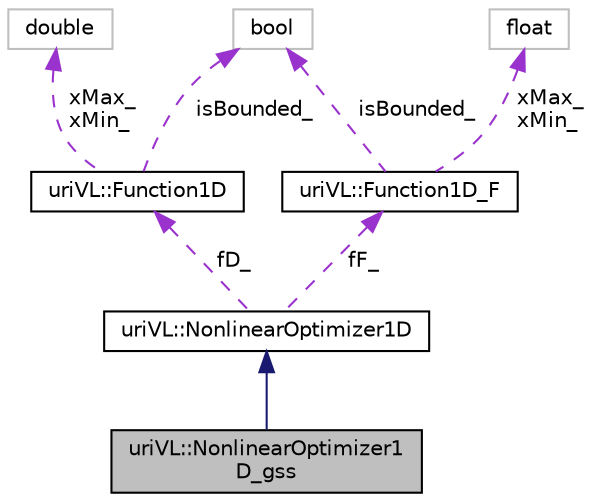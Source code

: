 digraph "uriVL::NonlinearOptimizer1D_gss"
{
  edge [fontname="Helvetica",fontsize="10",labelfontname="Helvetica",labelfontsize="10"];
  node [fontname="Helvetica",fontsize="10",shape=record];
  Node1 [label="uriVL::NonlinearOptimizer1\lD_gss",height=0.2,width=0.4,color="black", fillcolor="grey75", style="filled", fontcolor="black"];
  Node2 -> Node1 [dir="back",color="midnightblue",fontsize="10",style="solid",fontname="Helvetica"];
  Node2 [label="uriVL::NonlinearOptimizer1D",height=0.2,width=0.4,color="black", fillcolor="white", style="filled",URL="$classuriVL_1_1NonlinearOptimizer1D.html",tooltip="Pure virtual parent class for all 1-dimensional optimizers Its subclasses will actually implement an ..."];
  Node3 -> Node2 [dir="back",color="darkorchid3",fontsize="10",style="dashed",label=" fD_" ,fontname="Helvetica"];
  Node3 [label="uriVL::Function1D",height=0.2,width=0.4,color="black", fillcolor="white", style="filled",URL="$classuriVL_1_1Function1D.html",tooltip="Pure virtual parent class for all 1-dimensional functions. "];
  Node4 -> Node3 [dir="back",color="darkorchid3",fontsize="10",style="dashed",label=" xMax_\nxMin_" ,fontname="Helvetica"];
  Node4 [label="double",height=0.2,width=0.4,color="grey75", fillcolor="white", style="filled"];
  Node5 -> Node3 [dir="back",color="darkorchid3",fontsize="10",style="dashed",label=" isBounded_" ,fontname="Helvetica"];
  Node5 [label="bool",height=0.2,width=0.4,color="grey75", fillcolor="white", style="filled"];
  Node6 -> Node2 [dir="back",color="darkorchid3",fontsize="10",style="dashed",label=" fF_" ,fontname="Helvetica"];
  Node6 [label="uriVL::Function1D_F",height=0.2,width=0.4,color="black", fillcolor="white", style="filled",URL="$classuriVL_1_1Function1D__F.html",tooltip="Pure virtual parent class for all 1-dimensional functions. "];
  Node7 -> Node6 [dir="back",color="darkorchid3",fontsize="10",style="dashed",label=" xMax_\nxMin_" ,fontname="Helvetica"];
  Node7 [label="float",height=0.2,width=0.4,color="grey75", fillcolor="white", style="filled"];
  Node5 -> Node6 [dir="back",color="darkorchid3",fontsize="10",style="dashed",label=" isBounded_" ,fontname="Helvetica"];
}
